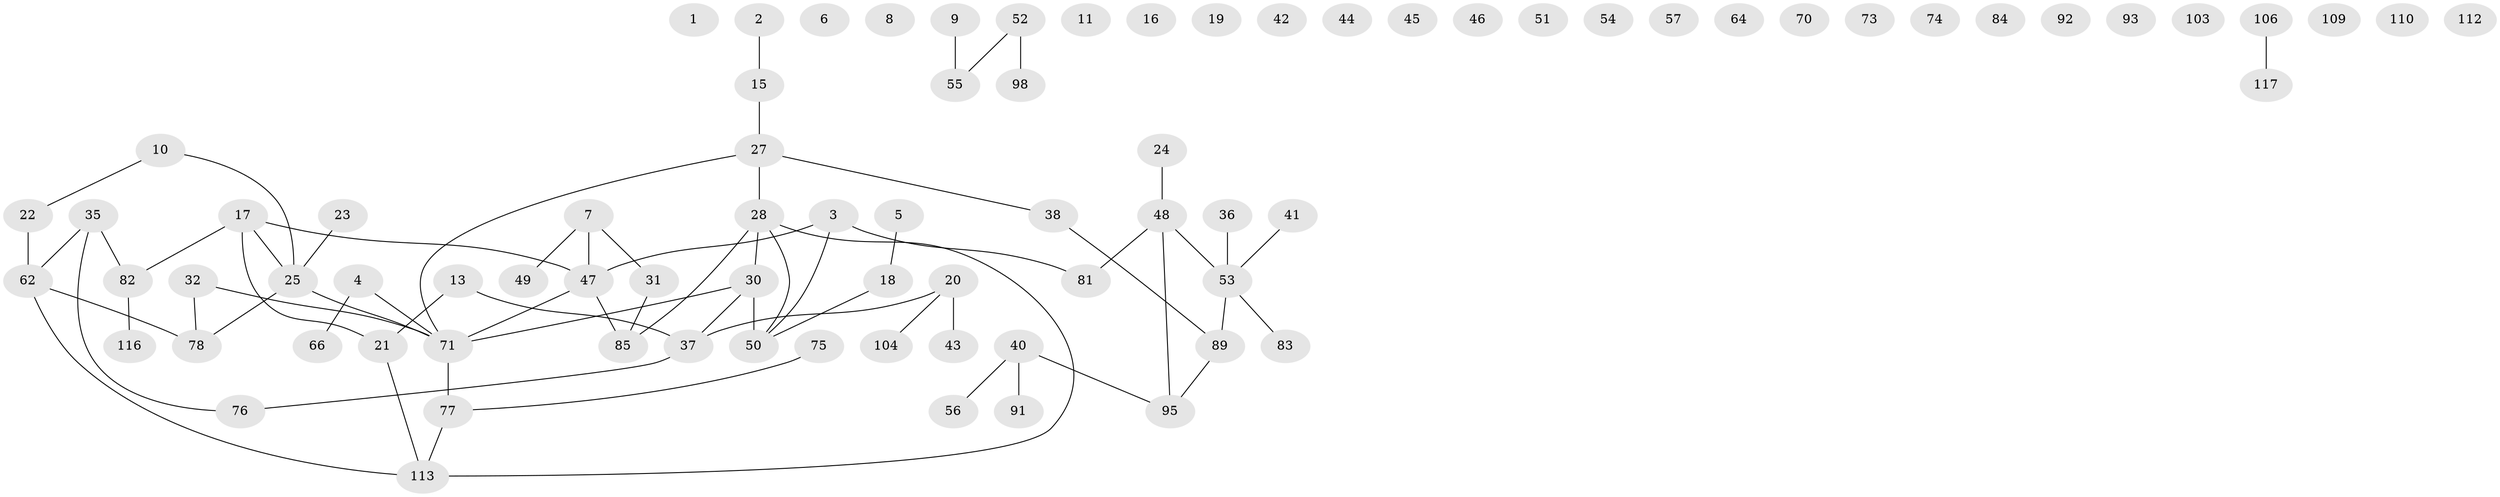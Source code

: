 // Generated by graph-tools (version 1.1) at 2025/23/03/03/25 07:23:28]
// undirected, 81 vertices, 70 edges
graph export_dot {
graph [start="1"]
  node [color=gray90,style=filled];
  1;
  2 [super="+29"];
  3 [super="+108"];
  4 [super="+12"];
  5;
  6 [super="+88"];
  7 [super="+14"];
  8;
  9 [super="+86"];
  10 [super="+26"];
  11;
  13;
  15 [super="+107"];
  16;
  17;
  18 [super="+67"];
  19;
  20 [super="+65"];
  21 [super="+72"];
  22;
  23;
  24 [super="+39"];
  25 [super="+69"];
  27 [super="+79"];
  28 [super="+60"];
  30 [super="+94"];
  31 [super="+34"];
  32 [super="+33"];
  35;
  36;
  37 [super="+105"];
  38;
  40 [super="+68"];
  41 [super="+114"];
  42;
  43 [super="+59"];
  44;
  45;
  46;
  47 [super="+63"];
  48;
  49;
  50 [super="+61"];
  51;
  52 [super="+80"];
  53 [super="+58"];
  54;
  55;
  56;
  57;
  62 [super="+100"];
  64;
  66 [super="+87"];
  70;
  71 [super="+101"];
  73;
  74;
  75;
  76 [super="+97"];
  77 [super="+90"];
  78;
  81;
  82 [super="+102"];
  83;
  84;
  85 [super="+96"];
  89 [super="+99"];
  91;
  92;
  93;
  95 [super="+111"];
  98;
  103;
  104;
  106;
  109;
  110;
  112;
  113 [super="+115"];
  116;
  117;
  2 -- 15;
  3 -- 50;
  3 -- 81;
  3 -- 47;
  4 -- 71;
  4 -- 66;
  5 -- 18;
  7 -- 49;
  7 -- 31;
  7 -- 47;
  9 -- 55;
  10 -- 22;
  10 -- 25;
  13 -- 21;
  13 -- 37;
  15 -- 27;
  17 -- 21;
  17 -- 47;
  17 -- 82;
  17 -- 25;
  18 -- 50;
  20 -- 43;
  20 -- 104;
  20 -- 37;
  21 -- 113;
  22 -- 62;
  23 -- 25;
  24 -- 48;
  25 -- 78;
  25 -- 71;
  27 -- 71;
  27 -- 38;
  27 -- 28;
  28 -- 113;
  28 -- 85;
  28 -- 30;
  28 -- 50;
  30 -- 50;
  30 -- 71;
  30 -- 37;
  31 -- 85;
  32 -- 71;
  32 -- 78;
  35 -- 62;
  35 -- 82;
  35 -- 76;
  36 -- 53;
  37 -- 76;
  38 -- 89;
  40 -- 56;
  40 -- 95;
  40 -- 91;
  41 -- 53;
  47 -- 71;
  47 -- 85;
  48 -- 81;
  48 -- 53;
  48 -- 95;
  52 -- 55;
  52 -- 98;
  53 -- 83;
  53 -- 89;
  62 -- 78;
  62 -- 113;
  71 -- 77;
  75 -- 77;
  77 -- 113;
  82 -- 116;
  89 -- 95;
  106 -- 117;
}
